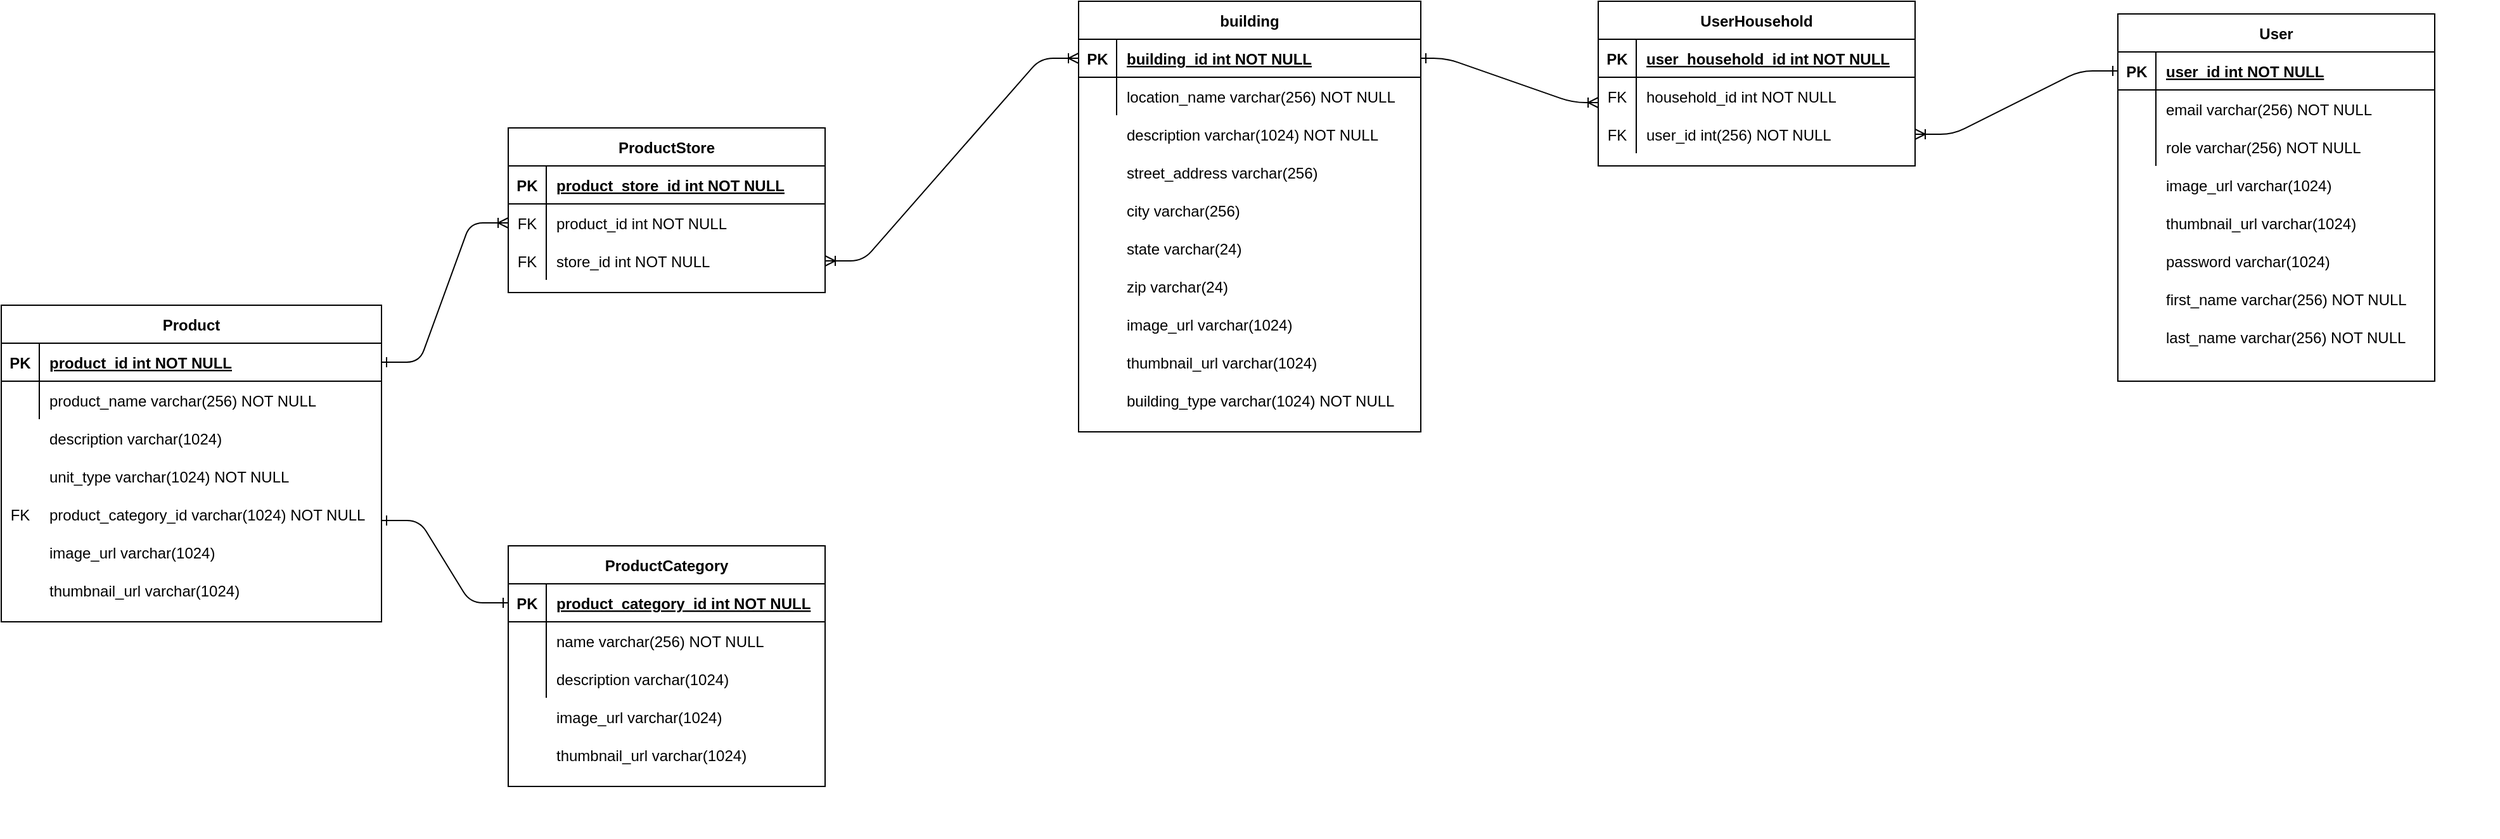 <mxfile version="13.7.9" type="device"><diagram id="R2lEEEUBdFMjLlhIrx00" name="Page-1"><mxGraphModel dx="2062" dy="2222" grid="1" gridSize="10" guides="1" tooltips="1" connect="1" arrows="1" fold="1" page="1" pageScale="1" pageWidth="850" pageHeight="1100" math="0" shadow="0" extFonts="Permanent Marker^https://fonts.googleapis.com/css?family=Permanent+Marker"><root><mxCell id="0"/><mxCell id="1" parent="0"/><mxCell id="C-vyLk0tnHw3VtMMgP7b-1" value="" style="edgeStyle=entityRelationEdgeStyle;endArrow=ERone;startArrow=ERone;endFill=0;startFill=0;entryX=0;entryY=0.5;entryDx=0;entryDy=0;" parent="1" target="C-vyLk0tnHw3VtMMgP7b-3" edge="1"><mxGeometry width="100" height="100" relative="1" as="geometry"><mxPoint x="300" y="290" as="sourcePoint"/><mxPoint x="440" y="620" as="targetPoint"/></mxGeometry></mxCell><mxCell id="VOmVY_hPi_LcBqOAO-a2-7" value="" style="endArrow=ERoneToMany;html=1;exitX=1;exitY=0.5;exitDx=0;exitDy=0;rounded=1;startArrow=ERone;startFill=0;endFill=0;entryX=0;entryY=0.5;entryDx=0;entryDy=0;" parent="1" source="C-vyLk0tnHw3VtMMgP7b-24" target="C-vyLk0tnHw3VtMMgP7b-17" edge="1"><mxGeometry width="50" height="50" relative="1" as="geometry"><mxPoint x="840" y="600" as="sourcePoint"/><mxPoint x="410" y="-110" as="targetPoint"/><Array as="points"><mxPoint x="330" y="165"/><mxPoint x="370" y="55"/></Array></mxGeometry></mxCell><mxCell id="VOmVY_hPi_LcBqOAO-a2-28" value="" style="endArrow=ERoneToMany;html=1;exitX=1;exitY=0.5;exitDx=0;exitDy=0;entryX=0;entryY=0.5;entryDx=0;entryDy=0;endFill=0;startArrow=ERoneToMany;startFill=0;" parent="1" source="C-vyLk0tnHw3VtMMgP7b-20" target="VOmVY_hPi_LcBqOAO-a2-10" edge="1"><mxGeometry width="50" height="50" relative="1" as="geometry"><mxPoint x="650" y="10" as="sourcePoint"/><mxPoint x="700" y="-40" as="targetPoint"/><Array as="points"><mxPoint x="680" y="85"/><mxPoint x="820" y="-75"/></Array></mxGeometry></mxCell><mxCell id="VOmVY_hPi_LcBqOAO-a2-39" value="image_url varchar(1024)" style="shape=partialRectangle;overflow=hidden;connectable=0;fillColor=none;top=0;left=0;bottom=0;right=0;align=left;spacingLeft=6;" parent="1" vertex="1"><mxGeometry x="1700" y="10" width="270" height="30" as="geometry"/></mxCell><mxCell id="VOmVY_hPi_LcBqOAO-a2-43" value="thumbnail_url varchar(1024)" style="shape=partialRectangle;overflow=hidden;connectable=0;fillColor=none;top=0;left=0;bottom=0;right=0;align=left;spacingLeft=6;" parent="1" vertex="1"><mxGeometry x="1700" y="40" width="270" height="30" as="geometry"/></mxCell><mxCell id="VOmVY_hPi_LcBqOAO-a2-44" value="" style="shape=partialRectangle;overflow=hidden;connectable=0;fillColor=none;top=0;left=0;bottom=0;right=0;align=left;spacingLeft=6;" parent="1" vertex="1"><mxGeometry x="1700" y="70" width="270" height="30" as="geometry"/></mxCell><mxCell id="VOmVY_hPi_LcBqOAO-a2-45" value="password varchar(1024)" style="shape=partialRectangle;overflow=hidden;connectable=0;fillColor=none;top=0;left=0;bottom=0;right=0;align=left;spacingLeft=6;" parent="1" vertex="1"><mxGeometry x="1700" y="70" width="270" height="30" as="geometry"/></mxCell><mxCell id="VOmVY_hPi_LcBqOAO-a2-58" value="" style="shape=partialRectangle;overflow=hidden;connectable=0;fillColor=none;top=0;left=0;bottom=0;right=0;align=left;spacingLeft=6;" parent="1" vertex="1"><mxGeometry x="1560" y="510" width="270" height="30" as="geometry"/></mxCell><mxCell id="VOmVY_hPi_LcBqOAO-a2-29" value="User" style="shape=table;startSize=30;container=1;collapsible=1;childLayout=tableLayout;fixedRows=1;rowLines=0;fontStyle=1;align=center;resizeLast=1;" parent="1" vertex="1"><mxGeometry x="1670" y="-110" width="250" height="290" as="geometry"/></mxCell><mxCell id="VOmVY_hPi_LcBqOAO-a2-30" value="" style="shape=partialRectangle;collapsible=0;dropTarget=0;pointerEvents=0;fillColor=none;points=[[0,0.5],[1,0.5]];portConstraint=eastwest;top=0;left=0;right=0;bottom=1;" parent="VOmVY_hPi_LcBqOAO-a2-29" vertex="1"><mxGeometry y="30" width="250" height="30" as="geometry"/></mxCell><mxCell id="VOmVY_hPi_LcBqOAO-a2-31" value="PK" style="shape=partialRectangle;overflow=hidden;connectable=0;fillColor=none;top=0;left=0;bottom=0;right=0;fontStyle=1;" parent="VOmVY_hPi_LcBqOAO-a2-30" vertex="1"><mxGeometry width="30" height="30" as="geometry"/></mxCell><mxCell id="VOmVY_hPi_LcBqOAO-a2-32" value="user_id int NOT NULL " style="shape=partialRectangle;overflow=hidden;connectable=0;fillColor=none;top=0;left=0;bottom=0;right=0;align=left;spacingLeft=6;fontStyle=5;" parent="VOmVY_hPi_LcBqOAO-a2-30" vertex="1"><mxGeometry x="30" width="220" height="30" as="geometry"/></mxCell><mxCell id="VOmVY_hPi_LcBqOAO-a2-33" value="" style="shape=partialRectangle;collapsible=0;dropTarget=0;pointerEvents=0;fillColor=none;points=[[0,0.5],[1,0.5]];portConstraint=eastwest;top=0;left=0;right=0;bottom=0;" parent="VOmVY_hPi_LcBqOAO-a2-29" vertex="1"><mxGeometry y="60" width="250" height="30" as="geometry"/></mxCell><mxCell id="VOmVY_hPi_LcBqOAO-a2-34" value="" style="shape=partialRectangle;overflow=hidden;connectable=0;fillColor=none;top=0;left=0;bottom=0;right=0;" parent="VOmVY_hPi_LcBqOAO-a2-33" vertex="1"><mxGeometry width="30" height="30" as="geometry"/></mxCell><mxCell id="VOmVY_hPi_LcBqOAO-a2-35" value="email varchar(256) NOT NULL" style="shape=partialRectangle;overflow=hidden;connectable=0;fillColor=none;top=0;left=0;bottom=0;right=0;align=left;spacingLeft=6;" parent="VOmVY_hPi_LcBqOAO-a2-33" vertex="1"><mxGeometry x="30" width="220" height="30" as="geometry"/></mxCell><mxCell id="VOmVY_hPi_LcBqOAO-a2-36" value="" style="shape=partialRectangle;collapsible=0;dropTarget=0;pointerEvents=0;fillColor=none;points=[[0,0.5],[1,0.5]];portConstraint=eastwest;top=0;left=0;right=0;bottom=0;" parent="VOmVY_hPi_LcBqOAO-a2-29" vertex="1"><mxGeometry y="90" width="250" height="30" as="geometry"/></mxCell><mxCell id="VOmVY_hPi_LcBqOAO-a2-37" value="" style="shape=partialRectangle;overflow=hidden;connectable=0;fillColor=none;top=0;left=0;bottom=0;right=0;" parent="VOmVY_hPi_LcBqOAO-a2-36" vertex="1"><mxGeometry width="30" height="30" as="geometry"/></mxCell><mxCell id="VOmVY_hPi_LcBqOAO-a2-38" value="role varchar(256) NOT NULL" style="shape=partialRectangle;overflow=hidden;connectable=0;fillColor=none;top=0;left=0;bottom=0;right=0;align=left;spacingLeft=6;" parent="VOmVY_hPi_LcBqOAO-a2-36" vertex="1"><mxGeometry x="30" width="220" height="30" as="geometry"/></mxCell><mxCell id="VOmVY_hPi_LcBqOAO-a2-104" value="" style="group" parent="1" vertex="1" connectable="0"><mxGeometry x="850" y="-120" width="300" height="340" as="geometry"/></mxCell><mxCell id="VOmVY_hPi_LcBqOAO-a2-21" value="description varchar(1024) NOT NULL" style="shape=partialRectangle;overflow=hidden;connectable=0;fillColor=none;top=0;left=0;bottom=0;right=0;align=left;spacingLeft=6;" parent="VOmVY_hPi_LcBqOAO-a2-104" vertex="1"><mxGeometry x="30" y="90" width="220" height="30" as="geometry"/></mxCell><mxCell id="VOmVY_hPi_LcBqOAO-a2-22" value="street_address varchar(256)" style="shape=partialRectangle;overflow=hidden;connectable=0;fillColor=none;top=0;left=0;bottom=0;right=0;align=left;spacingLeft=6;" parent="VOmVY_hPi_LcBqOAO-a2-104" vertex="1"><mxGeometry x="30" y="120" width="220" height="30" as="geometry"/></mxCell><mxCell id="VOmVY_hPi_LcBqOAO-a2-23" value="city varchar(256)" style="shape=partialRectangle;overflow=hidden;connectable=0;fillColor=none;top=0;left=0;bottom=0;right=0;align=left;spacingLeft=6;" parent="VOmVY_hPi_LcBqOAO-a2-104" vertex="1"><mxGeometry x="30" y="150" width="220" height="30" as="geometry"/></mxCell><mxCell id="VOmVY_hPi_LcBqOAO-a2-24" value="state varchar(24)" style="shape=partialRectangle;overflow=hidden;connectable=0;fillColor=none;top=0;left=0;bottom=0;right=0;align=left;spacingLeft=6;" parent="VOmVY_hPi_LcBqOAO-a2-104" vertex="1"><mxGeometry x="30" y="180" width="220" height="30" as="geometry"/></mxCell><mxCell id="VOmVY_hPi_LcBqOAO-a2-25" value="zip varchar(24)" style="shape=partialRectangle;overflow=hidden;connectable=0;fillColor=none;top=0;left=0;bottom=0;right=0;align=left;spacingLeft=6;" parent="VOmVY_hPi_LcBqOAO-a2-104" vertex="1"><mxGeometry x="30" y="210" width="220" height="30" as="geometry"/></mxCell><mxCell id="VOmVY_hPi_LcBqOAO-a2-27" value="image_url varchar(1024)" style="shape=partialRectangle;overflow=hidden;connectable=0;fillColor=none;top=0;left=0;bottom=0;right=0;align=left;spacingLeft=6;" parent="VOmVY_hPi_LcBqOAO-a2-104" vertex="1"><mxGeometry x="30" y="240" width="270" height="30" as="geometry"/></mxCell><mxCell id="VOmVY_hPi_LcBqOAO-a2-9" value="building" style="shape=table;startSize=30;container=1;collapsible=1;childLayout=tableLayout;fixedRows=1;rowLines=0;fontStyle=1;align=center;resizeLast=1;" parent="VOmVY_hPi_LcBqOAO-a2-104" vertex="1"><mxGeometry width="270" height="340" as="geometry"/></mxCell><mxCell id="VOmVY_hPi_LcBqOAO-a2-10" value="" style="shape=partialRectangle;collapsible=0;dropTarget=0;pointerEvents=0;fillColor=none;points=[[0,0.5],[1,0.5]];portConstraint=eastwest;top=0;left=0;right=0;bottom=1;" parent="VOmVY_hPi_LcBqOAO-a2-9" vertex="1"><mxGeometry y="30" width="270" height="30" as="geometry"/></mxCell><mxCell id="VOmVY_hPi_LcBqOAO-a2-11" value="PK" style="shape=partialRectangle;overflow=hidden;connectable=0;fillColor=none;top=0;left=0;bottom=0;right=0;fontStyle=1;" parent="VOmVY_hPi_LcBqOAO-a2-10" vertex="1"><mxGeometry width="30" height="30" as="geometry"/></mxCell><mxCell id="VOmVY_hPi_LcBqOAO-a2-12" value="building_id int NOT NULL " style="shape=partialRectangle;overflow=hidden;connectable=0;fillColor=none;top=0;left=0;bottom=0;right=0;align=left;spacingLeft=6;fontStyle=5;" parent="VOmVY_hPi_LcBqOAO-a2-10" vertex="1"><mxGeometry x="30" width="240" height="30" as="geometry"/></mxCell><mxCell id="VOmVY_hPi_LcBqOAO-a2-13" value="" style="shape=partialRectangle;collapsible=0;dropTarget=0;pointerEvents=0;fillColor=none;points=[[0,0.5],[1,0.5]];portConstraint=eastwest;top=0;left=0;right=0;bottom=0;" parent="VOmVY_hPi_LcBqOAO-a2-9" vertex="1"><mxGeometry y="60" width="270" height="30" as="geometry"/></mxCell><mxCell id="VOmVY_hPi_LcBqOAO-a2-14" value="" style="shape=partialRectangle;overflow=hidden;connectable=0;fillColor=none;top=0;left=0;bottom=0;right=0;" parent="VOmVY_hPi_LcBqOAO-a2-13" vertex="1"><mxGeometry width="30" height="30" as="geometry"/></mxCell><mxCell id="VOmVY_hPi_LcBqOAO-a2-15" value="location_name varchar(256) NOT NULL" style="shape=partialRectangle;overflow=hidden;connectable=0;fillColor=none;top=0;left=0;bottom=0;right=0;align=left;spacingLeft=6;" parent="VOmVY_hPi_LcBqOAO-a2-13" vertex="1"><mxGeometry x="30" width="240" height="30" as="geometry"/></mxCell><mxCell id="VOmVY_hPi_LcBqOAO-a2-16" value="" style="shape=partialRectangle;collapsible=0;dropTarget=0;pointerEvents=0;fillColor=none;points=[[0,0.5],[1,0.5]];portConstraint=eastwest;top=0;left=0;right=0;bottom=0;container=0;" parent="VOmVY_hPi_LcBqOAO-a2-9" vertex="1"><mxGeometry y="90" width="270" height="30" as="geometry"/></mxCell><mxCell id="VOmVY_hPi_LcBqOAO-a2-17" value="" style="shape=partialRectangle;overflow=hidden;connectable=0;fillColor=none;top=0;left=0;bottom=0;right=0;" parent="VOmVY_hPi_LcBqOAO-a2-9" vertex="1"><mxGeometry y="120" width="270" height="30" as="geometry"/></mxCell><mxCell id="VOmVY_hPi_LcBqOAO-a2-18" value="" style="shape=partialRectangle;overflow=hidden;connectable=0;fillColor=none;top=0;left=0;bottom=0;right=0;align=left;spacingLeft=6;" parent="VOmVY_hPi_LcBqOAO-a2-9" vertex="1"><mxGeometry y="150" width="270" height="30" as="geometry"/></mxCell><mxCell id="VOmVY_hPi_LcBqOAO-a2-42" value="thumbnail_url varchar(1024)" style="shape=partialRectangle;overflow=hidden;connectable=0;fillColor=none;top=0;left=0;bottom=0;right=0;align=left;spacingLeft=6;" parent="VOmVY_hPi_LcBqOAO-a2-104" vertex="1"><mxGeometry x="30" y="270" width="270" height="30" as="geometry"/></mxCell><mxCell id="VOmVY_hPi_LcBqOAO-a2-102" value="building_type varchar(1024) NOT NULL" style="shape=partialRectangle;overflow=hidden;connectable=0;fillColor=none;top=0;left=0;bottom=0;right=0;align=left;spacingLeft=6;" parent="VOmVY_hPi_LcBqOAO-a2-104" vertex="1"><mxGeometry x="30" y="300" width="270" height="30" as="geometry"/></mxCell><mxCell id="VOmVY_hPi_LcBqOAO-a2-105" value="" style="group" parent="1" vertex="1" connectable="0"><mxGeometry x="400" y="310" width="300" height="190" as="geometry"/></mxCell><mxCell id="C-vyLk0tnHw3VtMMgP7b-2" value="ProductCategory" style="shape=table;startSize=30;container=1;collapsible=1;childLayout=tableLayout;fixedRows=1;rowLines=0;fontStyle=1;align=center;resizeLast=1;" parent="VOmVY_hPi_LcBqOAO-a2-105" vertex="1"><mxGeometry width="250" height="190" as="geometry"/></mxCell><mxCell id="C-vyLk0tnHw3VtMMgP7b-3" value="" style="shape=partialRectangle;collapsible=0;dropTarget=0;pointerEvents=0;fillColor=none;points=[[0,0.5],[1,0.5]];portConstraint=eastwest;top=0;left=0;right=0;bottom=1;" parent="C-vyLk0tnHw3VtMMgP7b-2" vertex="1"><mxGeometry y="30" width="250" height="30" as="geometry"/></mxCell><mxCell id="C-vyLk0tnHw3VtMMgP7b-4" value="PK" style="shape=partialRectangle;overflow=hidden;connectable=0;fillColor=none;top=0;left=0;bottom=0;right=0;fontStyle=1;" parent="C-vyLk0tnHw3VtMMgP7b-3" vertex="1"><mxGeometry width="30" height="30" as="geometry"/></mxCell><mxCell id="C-vyLk0tnHw3VtMMgP7b-5" value="product_category_id int NOT NULL " style="shape=partialRectangle;overflow=hidden;connectable=0;fillColor=none;top=0;left=0;bottom=0;right=0;align=left;spacingLeft=6;fontStyle=5;" parent="C-vyLk0tnHw3VtMMgP7b-3" vertex="1"><mxGeometry x="30" width="220" height="30" as="geometry"/></mxCell><mxCell id="C-vyLk0tnHw3VtMMgP7b-6" value="" style="shape=partialRectangle;collapsible=0;dropTarget=0;pointerEvents=0;fillColor=none;points=[[0,0.5],[1,0.5]];portConstraint=eastwest;top=0;left=0;right=0;bottom=0;" parent="C-vyLk0tnHw3VtMMgP7b-2" vertex="1"><mxGeometry y="60" width="250" height="30" as="geometry"/></mxCell><mxCell id="C-vyLk0tnHw3VtMMgP7b-7" value="" style="shape=partialRectangle;overflow=hidden;connectable=0;fillColor=none;top=0;left=0;bottom=0;right=0;" parent="C-vyLk0tnHw3VtMMgP7b-6" vertex="1"><mxGeometry width="30" height="30" as="geometry"/></mxCell><mxCell id="C-vyLk0tnHw3VtMMgP7b-8" value="name varchar(256) NOT NULL" style="shape=partialRectangle;overflow=hidden;connectable=0;fillColor=none;top=0;left=0;bottom=0;right=0;align=left;spacingLeft=6;" parent="C-vyLk0tnHw3VtMMgP7b-6" vertex="1"><mxGeometry x="30" width="220" height="30" as="geometry"/></mxCell><mxCell id="C-vyLk0tnHw3VtMMgP7b-9" value="" style="shape=partialRectangle;collapsible=0;dropTarget=0;pointerEvents=0;fillColor=none;points=[[0,0.5],[1,0.5]];portConstraint=eastwest;top=0;left=0;right=0;bottom=0;" parent="C-vyLk0tnHw3VtMMgP7b-2" vertex="1"><mxGeometry y="90" width="250" height="30" as="geometry"/></mxCell><mxCell id="C-vyLk0tnHw3VtMMgP7b-10" value="" style="shape=partialRectangle;overflow=hidden;connectable=0;fillColor=none;top=0;left=0;bottom=0;right=0;" parent="C-vyLk0tnHw3VtMMgP7b-9" vertex="1"><mxGeometry width="30" height="30" as="geometry"/></mxCell><mxCell id="C-vyLk0tnHw3VtMMgP7b-11" value="description varchar(1024)" style="shape=partialRectangle;overflow=hidden;connectable=0;fillColor=none;top=0;left=0;bottom=0;right=0;align=left;spacingLeft=6;" parent="C-vyLk0tnHw3VtMMgP7b-9" vertex="1"><mxGeometry x="30" width="220" height="30" as="geometry"/></mxCell><mxCell id="VOmVY_hPi_LcBqOAO-a2-20" value="image_url varchar(1024)" style="shape=partialRectangle;overflow=hidden;connectable=0;fillColor=none;top=0;left=0;bottom=0;right=0;align=left;spacingLeft=6;" parent="VOmVY_hPi_LcBqOAO-a2-105" vertex="1"><mxGeometry x="30" y="120" width="270" height="30" as="geometry"/></mxCell><mxCell id="VOmVY_hPi_LcBqOAO-a2-41" value="thumbnail_url varchar(1024)" style="shape=partialRectangle;overflow=hidden;connectable=0;fillColor=none;top=0;left=0;bottom=0;right=0;align=left;spacingLeft=6;" parent="VOmVY_hPi_LcBqOAO-a2-105" vertex="1"><mxGeometry x="30" y="150" width="270" height="30" as="geometry"/></mxCell><mxCell id="VOmVY_hPi_LcBqOAO-a2-106" value="" style="group" parent="1" vertex="1" connectable="0"><mxGeometry x="400" y="-20" width="250" height="130" as="geometry"/></mxCell><mxCell id="VOmVY_hPi_LcBqOAO-a2-6" value="FK" style="shape=partialRectangle;overflow=hidden;connectable=0;fillColor=none;top=0;left=0;bottom=0;right=0;" parent="VOmVY_hPi_LcBqOAO-a2-106" vertex="1"><mxGeometry y="90" width="30" height="30" as="geometry"/></mxCell><mxCell id="C-vyLk0tnHw3VtMMgP7b-13" value="ProductStore" style="shape=table;startSize=30;container=1;collapsible=1;childLayout=tableLayout;fixedRows=1;rowLines=0;fontStyle=1;align=center;resizeLast=1;" parent="VOmVY_hPi_LcBqOAO-a2-106" vertex="1"><mxGeometry width="250" height="130" as="geometry"/></mxCell><mxCell id="C-vyLk0tnHw3VtMMgP7b-14" value="" style="shape=partialRectangle;collapsible=0;dropTarget=0;pointerEvents=0;fillColor=none;points=[[0,0.5],[1,0.5]];portConstraint=eastwest;top=0;left=0;right=0;bottom=1;" parent="C-vyLk0tnHw3VtMMgP7b-13" vertex="1"><mxGeometry y="30" width="250" height="30" as="geometry"/></mxCell><mxCell id="C-vyLk0tnHw3VtMMgP7b-15" value="PK" style="shape=partialRectangle;overflow=hidden;connectable=0;fillColor=none;top=0;left=0;bottom=0;right=0;fontStyle=1;" parent="C-vyLk0tnHw3VtMMgP7b-14" vertex="1"><mxGeometry width="30" height="30" as="geometry"/></mxCell><mxCell id="C-vyLk0tnHw3VtMMgP7b-16" value="product_store_id int NOT NULL " style="shape=partialRectangle;overflow=hidden;connectable=0;fillColor=none;top=0;left=0;bottom=0;right=0;align=left;spacingLeft=6;fontStyle=5;" parent="C-vyLk0tnHw3VtMMgP7b-14" vertex="1"><mxGeometry x="30" width="220" height="30" as="geometry"/></mxCell><mxCell id="C-vyLk0tnHw3VtMMgP7b-17" value="" style="shape=partialRectangle;collapsible=0;dropTarget=0;pointerEvents=0;fillColor=none;points=[[0,0.5],[1,0.5]];portConstraint=eastwest;top=0;left=0;right=0;bottom=0;" parent="C-vyLk0tnHw3VtMMgP7b-13" vertex="1"><mxGeometry y="60" width="250" height="30" as="geometry"/></mxCell><mxCell id="C-vyLk0tnHw3VtMMgP7b-18" value="FK" style="shape=partialRectangle;overflow=hidden;connectable=0;fillColor=none;top=0;left=0;bottom=0;right=0;" parent="C-vyLk0tnHw3VtMMgP7b-17" vertex="1"><mxGeometry width="30" height="30" as="geometry"/></mxCell><mxCell id="C-vyLk0tnHw3VtMMgP7b-19" value="product_id int NOT NULL" style="shape=partialRectangle;overflow=hidden;connectable=0;fillColor=none;top=0;left=0;bottom=0;right=0;align=left;spacingLeft=6;" parent="C-vyLk0tnHw3VtMMgP7b-17" vertex="1"><mxGeometry x="30" width="220" height="30" as="geometry"/></mxCell><mxCell id="C-vyLk0tnHw3VtMMgP7b-20" value="" style="shape=partialRectangle;collapsible=0;dropTarget=0;pointerEvents=0;fillColor=none;points=[[0,0.5],[1,0.5]];portConstraint=eastwest;top=0;left=0;right=0;bottom=0;" parent="C-vyLk0tnHw3VtMMgP7b-13" vertex="1"><mxGeometry y="90" width="250" height="30" as="geometry"/></mxCell><mxCell id="C-vyLk0tnHw3VtMMgP7b-21" value="" style="shape=partialRectangle;overflow=hidden;connectable=0;fillColor=none;top=0;left=0;bottom=0;right=0;" parent="C-vyLk0tnHw3VtMMgP7b-20" vertex="1"><mxGeometry width="30" height="30" as="geometry"/></mxCell><mxCell id="C-vyLk0tnHw3VtMMgP7b-22" value="store_id int NOT NULL" style="shape=partialRectangle;overflow=hidden;connectable=0;fillColor=none;top=0;left=0;bottom=0;right=0;align=left;spacingLeft=6;" parent="C-vyLk0tnHw3VtMMgP7b-20" vertex="1"><mxGeometry x="30" width="220" height="30" as="geometry"/></mxCell><mxCell id="VOmVY_hPi_LcBqOAO-a2-107" value="" style="group" parent="1" vertex="1" connectable="0"><mxGeometry y="120" width="300" height="250" as="geometry"/></mxCell><mxCell id="VOmVY_hPi_LcBqOAO-a2-1" value="description varchar(1024)" style="shape=partialRectangle;overflow=hidden;connectable=0;fillColor=none;top=0;left=0;bottom=0;right=0;align=left;spacingLeft=6;" parent="VOmVY_hPi_LcBqOAO-a2-107" vertex="1"><mxGeometry x="30" y="90" width="220" height="30" as="geometry"/></mxCell><mxCell id="VOmVY_hPi_LcBqOAO-a2-2" value="unit_type varchar(1024) NOT NULL" style="shape=partialRectangle;overflow=hidden;connectable=0;fillColor=none;top=0;left=0;bottom=0;right=0;align=left;spacingLeft=6;" parent="VOmVY_hPi_LcBqOAO-a2-107" vertex="1"><mxGeometry x="30" y="120" width="220" height="30" as="geometry"/></mxCell><mxCell id="VOmVY_hPi_LcBqOAO-a2-3" value="product_category_id varchar(1024) NOT NULL" style="shape=partialRectangle;overflow=hidden;connectable=0;fillColor=none;top=0;left=0;bottom=0;right=0;align=left;spacingLeft=6;" parent="VOmVY_hPi_LcBqOAO-a2-107" vertex="1"><mxGeometry x="30" y="150" width="270" height="30" as="geometry"/></mxCell><mxCell id="C-vyLk0tnHw3VtMMgP7b-23" value="Product" style="shape=table;startSize=30;container=1;collapsible=1;childLayout=tableLayout;fixedRows=1;rowLines=0;fontStyle=1;align=center;resizeLast=1;" parent="VOmVY_hPi_LcBqOAO-a2-107" vertex="1"><mxGeometry width="300" height="250" as="geometry"/></mxCell><mxCell id="C-vyLk0tnHw3VtMMgP7b-24" value="" style="shape=partialRectangle;collapsible=0;dropTarget=0;pointerEvents=0;fillColor=none;points=[[0,0.5],[1,0.5]];portConstraint=eastwest;top=0;left=0;right=0;bottom=1;" parent="C-vyLk0tnHw3VtMMgP7b-23" vertex="1"><mxGeometry y="30" width="300" height="30" as="geometry"/></mxCell><mxCell id="C-vyLk0tnHw3VtMMgP7b-25" value="PK" style="shape=partialRectangle;overflow=hidden;connectable=0;fillColor=none;top=0;left=0;bottom=0;right=0;fontStyle=1;" parent="C-vyLk0tnHw3VtMMgP7b-24" vertex="1"><mxGeometry width="30" height="30" as="geometry"/></mxCell><mxCell id="C-vyLk0tnHw3VtMMgP7b-26" value="product_id int NOT NULL " style="shape=partialRectangle;overflow=hidden;connectable=0;fillColor=none;top=0;left=0;bottom=0;right=0;align=left;spacingLeft=6;fontStyle=5;" parent="C-vyLk0tnHw3VtMMgP7b-24" vertex="1"><mxGeometry x="30" width="270" height="30" as="geometry"/></mxCell><mxCell id="C-vyLk0tnHw3VtMMgP7b-27" value="" style="shape=partialRectangle;collapsible=0;dropTarget=0;pointerEvents=0;fillColor=none;points=[[0,0.5],[1,0.5]];portConstraint=eastwest;top=0;left=0;right=0;bottom=0;" parent="C-vyLk0tnHw3VtMMgP7b-23" vertex="1"><mxGeometry y="60" width="300" height="30" as="geometry"/></mxCell><mxCell id="C-vyLk0tnHw3VtMMgP7b-28" value="" style="shape=partialRectangle;overflow=hidden;connectable=0;fillColor=none;top=0;left=0;bottom=0;right=0;" parent="C-vyLk0tnHw3VtMMgP7b-27" vertex="1"><mxGeometry width="30" height="30" as="geometry"/></mxCell><mxCell id="C-vyLk0tnHw3VtMMgP7b-29" value="product_name varchar(256) NOT NULL" style="shape=partialRectangle;overflow=hidden;connectable=0;fillColor=none;top=0;left=0;bottom=0;right=0;align=left;spacingLeft=6;" parent="C-vyLk0tnHw3VtMMgP7b-27" vertex="1"><mxGeometry x="30" width="270" height="30" as="geometry"/></mxCell><mxCell id="VOmVY_hPi_LcBqOAO-a2-4" value="FK" style="shape=partialRectangle;overflow=hidden;connectable=0;fillColor=none;top=0;left=0;bottom=0;right=0;" parent="VOmVY_hPi_LcBqOAO-a2-107" vertex="1"><mxGeometry y="150" width="30" height="30" as="geometry"/></mxCell><mxCell id="VOmVY_hPi_LcBqOAO-a2-19" value="image_url varchar(1024)" style="shape=partialRectangle;overflow=hidden;connectable=0;fillColor=none;top=0;left=0;bottom=0;right=0;align=left;spacingLeft=6;" parent="VOmVY_hPi_LcBqOAO-a2-107" vertex="1"><mxGeometry x="30" y="180" width="270" height="30" as="geometry"/></mxCell><mxCell id="VOmVY_hPi_LcBqOAO-a2-40" value="thumbnail_url varchar(1024)" style="shape=partialRectangle;overflow=hidden;connectable=0;fillColor=none;top=0;left=0;bottom=0;right=0;align=left;spacingLeft=6;" parent="VOmVY_hPi_LcBqOAO-a2-107" vertex="1"><mxGeometry x="30" y="210" width="270" height="30" as="geometry"/></mxCell><mxCell id="VOmVY_hPi_LcBqOAO-a2-110" value="" style="group" parent="1" vertex="1" connectable="0"><mxGeometry x="1260" y="-120" width="250" height="130" as="geometry"/></mxCell><mxCell id="VOmVY_hPi_LcBqOAO-a2-47" value="UserHousehold" style="shape=table;startSize=30;container=1;collapsible=1;childLayout=tableLayout;fixedRows=1;rowLines=0;fontStyle=1;align=center;resizeLast=1;" parent="VOmVY_hPi_LcBqOAO-a2-110" vertex="1"><mxGeometry width="250" height="130" as="geometry"/></mxCell><mxCell id="VOmVY_hPi_LcBqOAO-a2-48" value="" style="shape=partialRectangle;collapsible=0;dropTarget=0;pointerEvents=0;fillColor=none;points=[[0,0.5],[1,0.5]];portConstraint=eastwest;top=0;left=0;right=0;bottom=1;" parent="VOmVY_hPi_LcBqOAO-a2-47" vertex="1"><mxGeometry y="30" width="250" height="30" as="geometry"/></mxCell><mxCell id="VOmVY_hPi_LcBqOAO-a2-49" value="PK" style="shape=partialRectangle;overflow=hidden;connectable=0;fillColor=none;top=0;left=0;bottom=0;right=0;fontStyle=1;" parent="VOmVY_hPi_LcBqOAO-a2-48" vertex="1"><mxGeometry width="30" height="30" as="geometry"/></mxCell><mxCell id="VOmVY_hPi_LcBqOAO-a2-50" value="user_household_id int NOT NULL " style="shape=partialRectangle;overflow=hidden;connectable=0;fillColor=none;top=0;left=0;bottom=0;right=0;align=left;spacingLeft=6;fontStyle=5;" parent="VOmVY_hPi_LcBqOAO-a2-48" vertex="1"><mxGeometry x="30" width="220" height="30" as="geometry"/></mxCell><mxCell id="VOmVY_hPi_LcBqOAO-a2-51" value="" style="shape=partialRectangle;collapsible=0;dropTarget=0;pointerEvents=0;fillColor=none;points=[[0,0.5],[1,0.5]];portConstraint=eastwest;top=0;left=0;right=0;bottom=0;" parent="VOmVY_hPi_LcBqOAO-a2-47" vertex="1"><mxGeometry y="60" width="250" height="30" as="geometry"/></mxCell><mxCell id="VOmVY_hPi_LcBqOAO-a2-52" value="" style="shape=partialRectangle;overflow=hidden;connectable=0;fillColor=none;top=0;left=0;bottom=0;right=0;" parent="VOmVY_hPi_LcBqOAO-a2-51" vertex="1"><mxGeometry width="30" height="30" as="geometry"/></mxCell><mxCell id="VOmVY_hPi_LcBqOAO-a2-53" value="household_id int NOT NULL" style="shape=partialRectangle;overflow=hidden;connectable=0;fillColor=none;top=0;left=0;bottom=0;right=0;align=left;spacingLeft=6;" parent="VOmVY_hPi_LcBqOAO-a2-51" vertex="1"><mxGeometry x="30" width="220" height="30" as="geometry"/></mxCell><mxCell id="VOmVY_hPi_LcBqOAO-a2-54" value="" style="shape=partialRectangle;collapsible=0;dropTarget=0;pointerEvents=0;fillColor=none;points=[[0,0.5],[1,0.5]];portConstraint=eastwest;top=0;left=0;right=0;bottom=0;" parent="VOmVY_hPi_LcBqOAO-a2-47" vertex="1"><mxGeometry y="90" width="250" height="30" as="geometry"/></mxCell><mxCell id="VOmVY_hPi_LcBqOAO-a2-55" value="" style="shape=partialRectangle;overflow=hidden;connectable=0;fillColor=none;top=0;left=0;bottom=0;right=0;" parent="VOmVY_hPi_LcBqOAO-a2-54" vertex="1"><mxGeometry width="30" height="30" as="geometry"/></mxCell><mxCell id="VOmVY_hPi_LcBqOAO-a2-56" value="user_id int(256) NOT NULL" style="shape=partialRectangle;overflow=hidden;connectable=0;fillColor=none;top=0;left=0;bottom=0;right=0;align=left;spacingLeft=6;" parent="VOmVY_hPi_LcBqOAO-a2-54" vertex="1"><mxGeometry x="30" width="220" height="30" as="geometry"/></mxCell><mxCell id="VOmVY_hPi_LcBqOAO-a2-108" value="FK" style="shape=partialRectangle;overflow=hidden;connectable=0;fillColor=none;top=0;left=0;bottom=0;right=0;" parent="VOmVY_hPi_LcBqOAO-a2-110" vertex="1"><mxGeometry y="60" width="30" height="30" as="geometry"/></mxCell><mxCell id="VOmVY_hPi_LcBqOAO-a2-109" value="FK" style="shape=partialRectangle;overflow=hidden;connectable=0;fillColor=none;top=0;left=0;bottom=0;right=0;" parent="VOmVY_hPi_LcBqOAO-a2-110" vertex="1"><mxGeometry y="90" width="30" height="30" as="geometry"/></mxCell><mxCell id="VOmVY_hPi_LcBqOAO-a2-111" value="" style="endArrow=ERoneToMany;html=1;exitX=1;exitY=0.5;exitDx=0;exitDy=0;startArrow=ERone;startFill=0;endFill=0;" parent="1" source="VOmVY_hPi_LcBqOAO-a2-10" edge="1"><mxGeometry width="50" height="50" relative="1" as="geometry"><mxPoint x="900" y="310" as="sourcePoint"/><mxPoint x="1260" y="-40" as="targetPoint"/><Array as="points"><mxPoint x="1140" y="-75"/><mxPoint x="1240" y="-40"/></Array></mxGeometry></mxCell><mxCell id="VOmVY_hPi_LcBqOAO-a2-112" value="" style="endArrow=ERone;html=1;exitX=1;exitY=0.5;exitDx=0;exitDy=0;entryX=0;entryY=0.5;entryDx=0;entryDy=0;startArrow=ERoneToMany;startFill=0;endFill=0;" parent="1" source="VOmVY_hPi_LcBqOAO-a2-54" target="VOmVY_hPi_LcBqOAO-a2-30" edge="1"><mxGeometry width="50" height="50" relative="1" as="geometry"><mxPoint x="1560" as="sourcePoint"/><mxPoint x="1610" y="-50" as="targetPoint"/><Array as="points"><mxPoint x="1540" y="-15"/><mxPoint x="1640" y="-65"/></Array></mxGeometry></mxCell><mxCell id="xfmzPqPmJbOUZXNFq4tb-1" value="first_name varchar(256) NOT NULL" style="shape=partialRectangle;overflow=hidden;connectable=0;fillColor=none;top=0;left=0;bottom=0;right=0;align=left;spacingLeft=6;" vertex="1" parent="1"><mxGeometry x="1700" y="100" width="220" height="30" as="geometry"/></mxCell><mxCell id="xfmzPqPmJbOUZXNFq4tb-2" value="last_name varchar(256) NOT NULL" style="shape=partialRectangle;overflow=hidden;connectable=0;fillColor=none;top=0;left=0;bottom=0;right=0;align=left;spacingLeft=6;" vertex="1" parent="1"><mxGeometry x="1700" y="130" width="220" height="30" as="geometry"/></mxCell></root></mxGraphModel></diagram></mxfile>